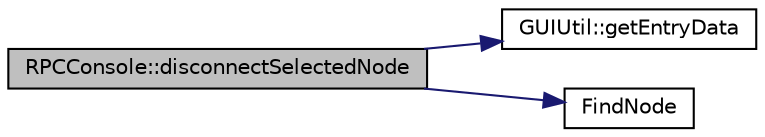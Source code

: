 digraph "RPCConsole::disconnectSelectedNode"
{
  edge [fontname="Helvetica",fontsize="10",labelfontname="Helvetica",labelfontsize="10"];
  node [fontname="Helvetica",fontsize="10",shape=record];
  rankdir="LR";
  Node50 [label="RPCConsole::disconnectSelectedNode",height=0.2,width=0.4,color="black", fillcolor="grey75", style="filled", fontcolor="black"];
  Node50 -> Node51 [color="midnightblue",fontsize="10",style="solid",fontname="Helvetica"];
  Node51 [label="GUIUtil::getEntryData",height=0.2,width=0.4,color="black", fillcolor="white", style="filled",URL="$namespace_g_u_i_util.html#ae8b58b4273b9749518da5a18a72519f8",tooltip="Return a field of the currently selected entry as a QString. "];
  Node50 -> Node52 [color="midnightblue",fontsize="10",style="solid",fontname="Helvetica"];
  Node52 [label="FindNode",height=0.2,width=0.4,color="black", fillcolor="white", style="filled",URL="$net_8cpp.html#a66a7371d8e724cac0b4495169cdf2859"];
}
